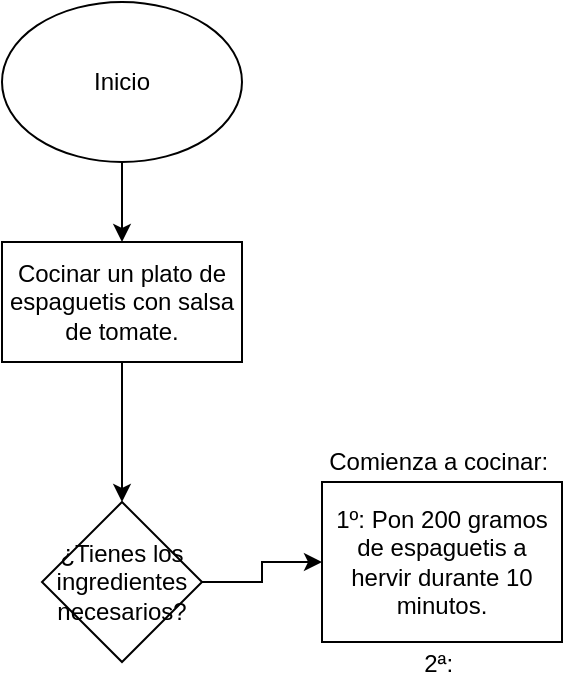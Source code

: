 <mxfile version="20.3.1" type="onedrive"><diagram id="h6g9U3OofSYYd1s2FBE5" name="Página-1"><mxGraphModel grid="1" page="1" gridSize="10" guides="1" tooltips="1" connect="1" arrows="1" fold="1" pageScale="1" pageWidth="827" pageHeight="1169" math="0" shadow="0"><root><mxCell id="0"/><mxCell id="1" parent="0"/><mxCell id="V4NognQUSpNgqp04UtjH-3" value="" style="edgeStyle=orthogonalEdgeStyle;rounded=0;orthogonalLoop=1;jettySize=auto;html=1;" edge="1" parent="1" source="V4NognQUSpNgqp04UtjH-1" target="V4NognQUSpNgqp04UtjH-2"><mxGeometry relative="1" as="geometry"/></mxCell><mxCell id="V4NognQUSpNgqp04UtjH-1" value="Inicio" style="ellipse;whiteSpace=wrap;html=1;" vertex="1" parent="1"><mxGeometry x="160" y="60" width="120" height="80" as="geometry"/></mxCell><mxCell id="V4NognQUSpNgqp04UtjH-5" value="" style="edgeStyle=orthogonalEdgeStyle;rounded=0;orthogonalLoop=1;jettySize=auto;html=1;" edge="1" parent="1" source="V4NognQUSpNgqp04UtjH-2" target="V4NognQUSpNgqp04UtjH-4"><mxGeometry relative="1" as="geometry"/></mxCell><mxCell id="V4NognQUSpNgqp04UtjH-2" value="Cocinar un plato de espaguetis con salsa de tomate." style="whiteSpace=wrap;html=1;" vertex="1" parent="1"><mxGeometry x="160" y="180" width="120" height="60" as="geometry"/></mxCell><mxCell id="V4NognQUSpNgqp04UtjH-7" value="" style="edgeStyle=orthogonalEdgeStyle;rounded=0;orthogonalLoop=1;jettySize=auto;html=1;" edge="1" parent="1" source="V4NognQUSpNgqp04UtjH-4" target="V4NognQUSpNgqp04UtjH-6"><mxGeometry relative="1" as="geometry"/></mxCell><mxCell id="V4NognQUSpNgqp04UtjH-4" value="¿Tienes los ingredientes necesarios?" style="rhombus;whiteSpace=wrap;html=1;" vertex="1" parent="1"><mxGeometry x="180" y="310" width="80" height="80" as="geometry"/></mxCell><mxCell id="V4NognQUSpNgqp04UtjH-6" value="Comienza a cocinar:&amp;nbsp;&lt;br&gt;&lt;br&gt;1º: Pon 200 gramos de espaguetis a hervir durante 10 minutos.&lt;br&gt;&lt;br&gt;2ª:&amp;nbsp;" style="whiteSpace=wrap;html=1;" vertex="1" parent="1"><mxGeometry x="320" y="300" width="120" height="80" as="geometry"/></mxCell></root></mxGraphModel></diagram></mxfile>
